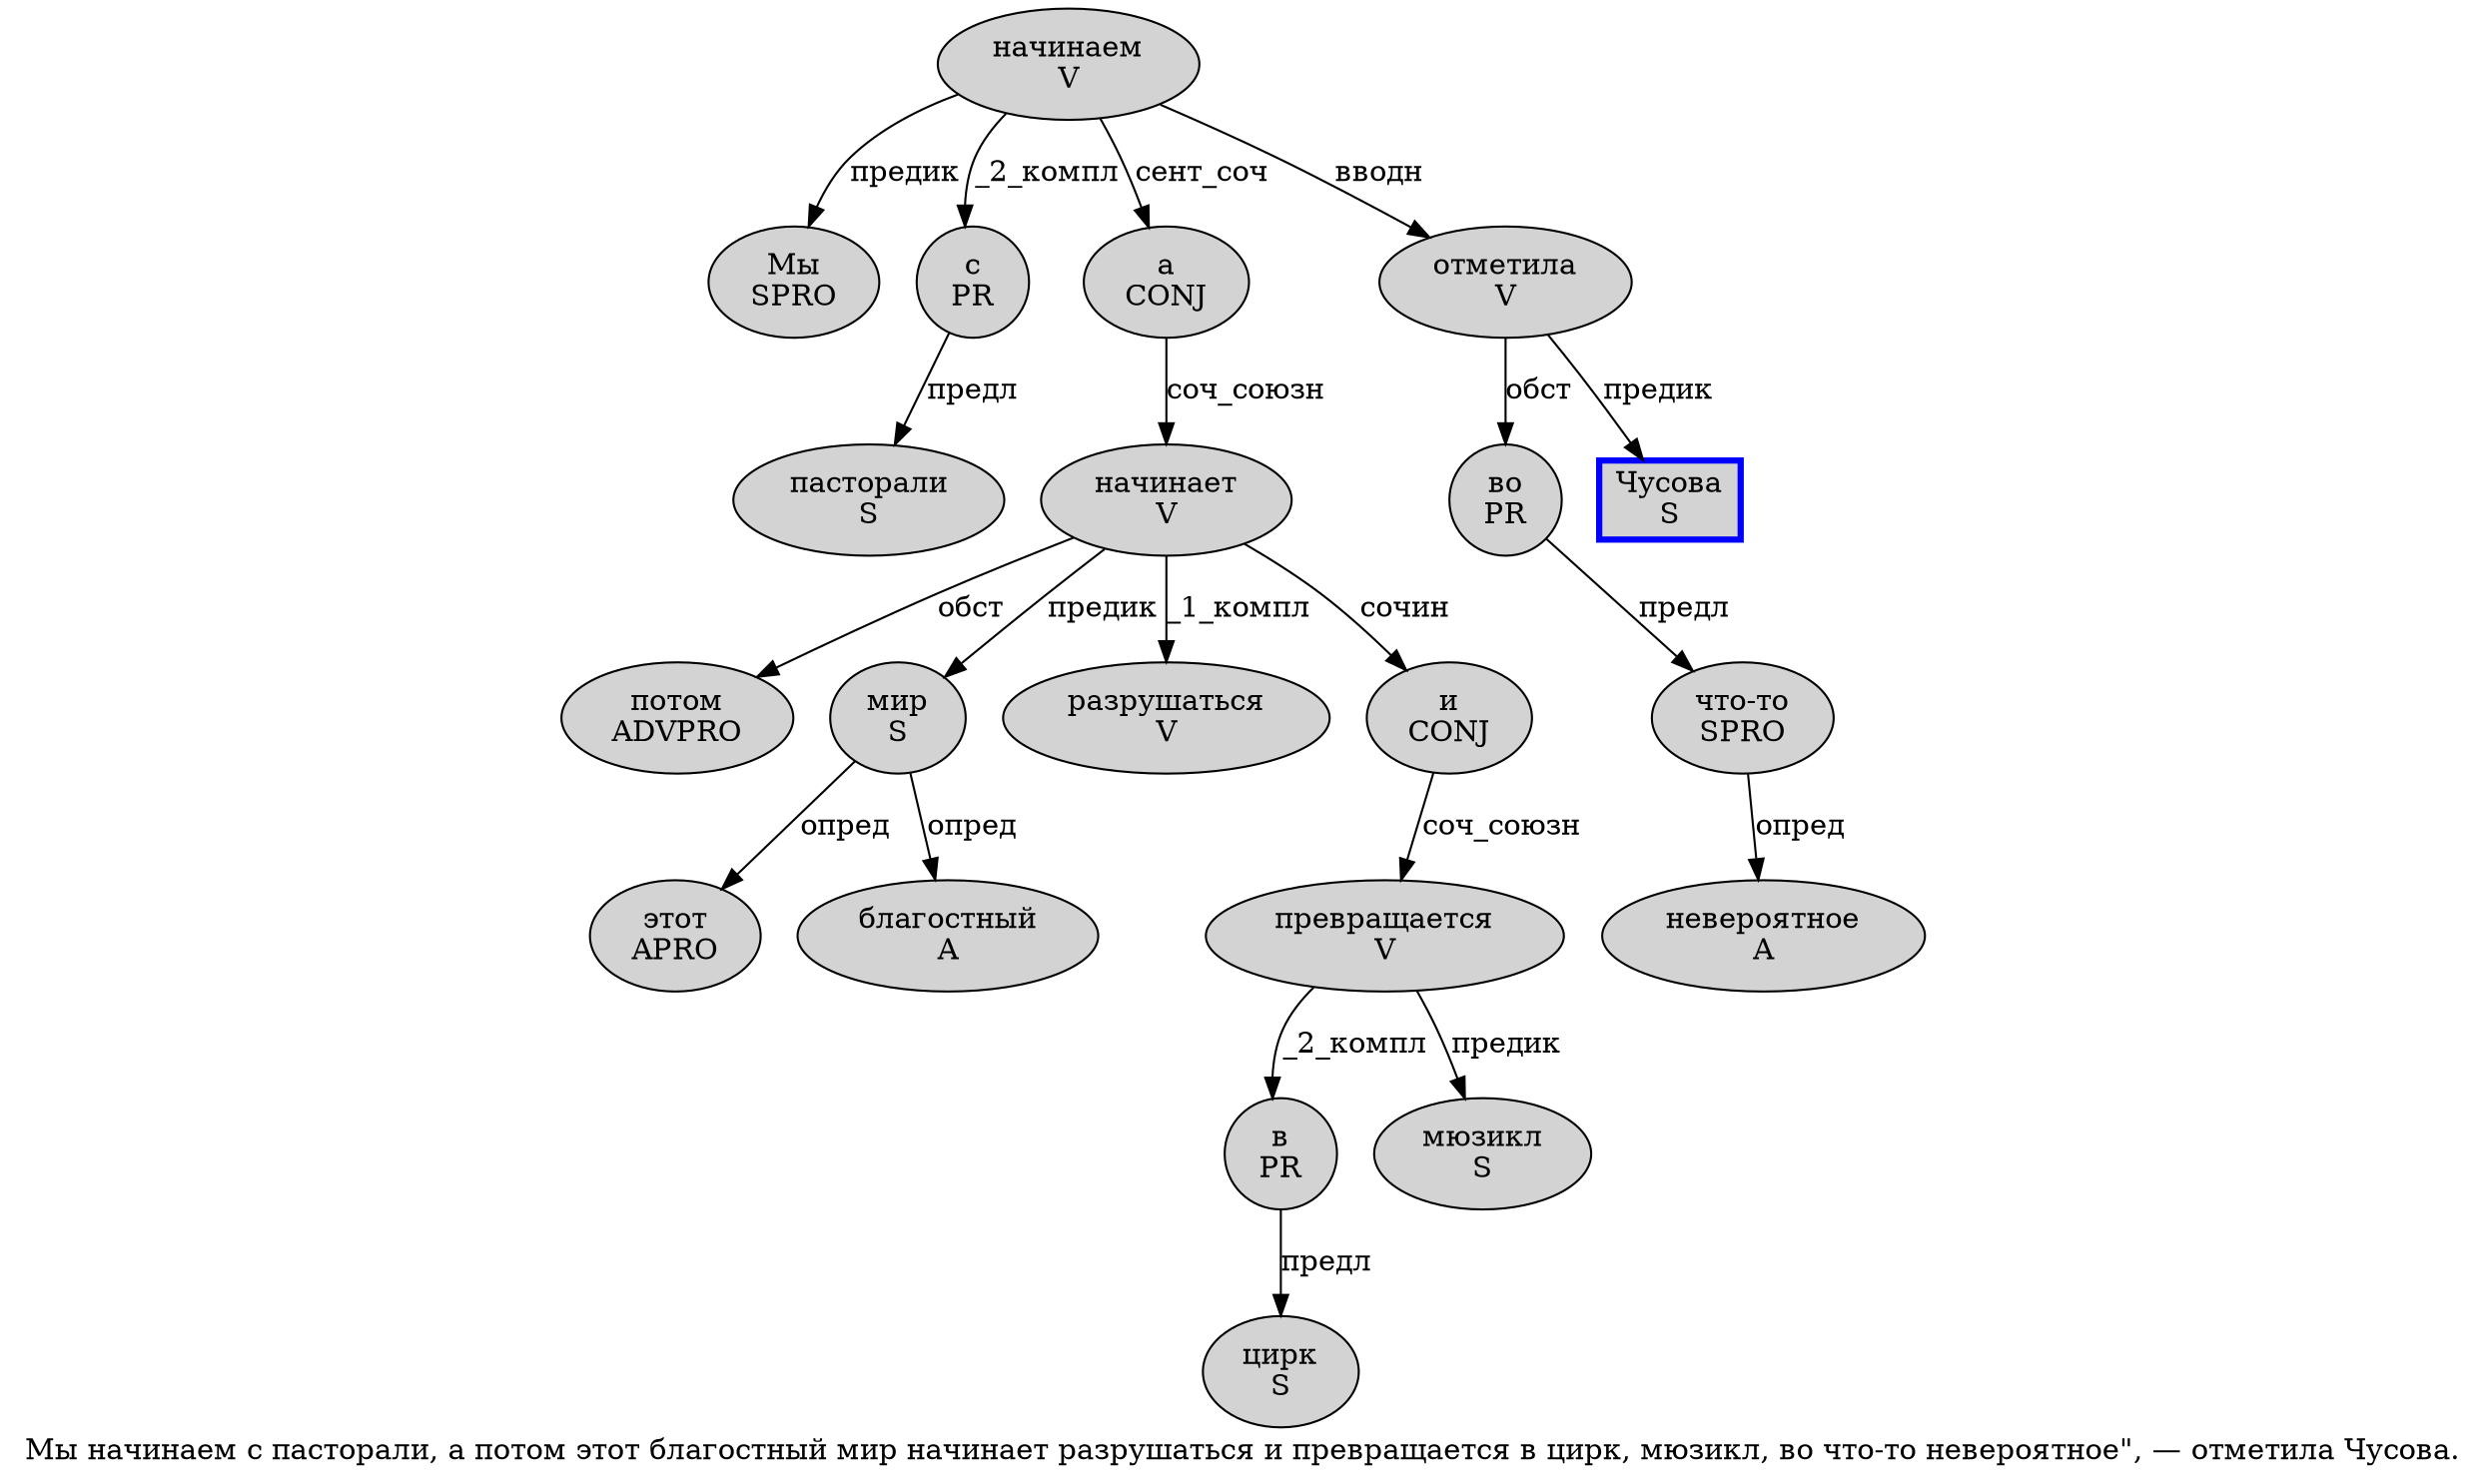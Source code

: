 digraph SENTENCE_1033 {
	graph [label="Мы начинаем с пасторали, а потом этот благостный мир начинает разрушаться и превращается в цирк, мюзикл, во что-то невероятное\", — отметила Чусова."]
	node [style=filled]
		0 [label="Мы
SPRO" color="" fillcolor=lightgray penwidth=1 shape=ellipse]
		1 [label="начинаем
V" color="" fillcolor=lightgray penwidth=1 shape=ellipse]
		2 [label="с
PR" color="" fillcolor=lightgray penwidth=1 shape=ellipse]
		3 [label="пасторали
S" color="" fillcolor=lightgray penwidth=1 shape=ellipse]
		5 [label="а
CONJ" color="" fillcolor=lightgray penwidth=1 shape=ellipse]
		6 [label="потом
ADVPRO" color="" fillcolor=lightgray penwidth=1 shape=ellipse]
		7 [label="этот
APRO" color="" fillcolor=lightgray penwidth=1 shape=ellipse]
		8 [label="благостный
A" color="" fillcolor=lightgray penwidth=1 shape=ellipse]
		9 [label="мир
S" color="" fillcolor=lightgray penwidth=1 shape=ellipse]
		10 [label="начинает
V" color="" fillcolor=lightgray penwidth=1 shape=ellipse]
		11 [label="разрушаться
V" color="" fillcolor=lightgray penwidth=1 shape=ellipse]
		12 [label="и
CONJ" color="" fillcolor=lightgray penwidth=1 shape=ellipse]
		13 [label="превращается
V" color="" fillcolor=lightgray penwidth=1 shape=ellipse]
		14 [label="в
PR" color="" fillcolor=lightgray penwidth=1 shape=ellipse]
		15 [label="цирк
S" color="" fillcolor=lightgray penwidth=1 shape=ellipse]
		17 [label="мюзикл
S" color="" fillcolor=lightgray penwidth=1 shape=ellipse]
		19 [label="во
PR" color="" fillcolor=lightgray penwidth=1 shape=ellipse]
		20 [label="что-то
SPRO" color="" fillcolor=lightgray penwidth=1 shape=ellipse]
		21 [label="невероятное
A" color="" fillcolor=lightgray penwidth=1 shape=ellipse]
		25 [label="отметила
V" color="" fillcolor=lightgray penwidth=1 shape=ellipse]
		26 [label="Чусова
S" color=blue fillcolor=lightgray penwidth=3 shape=box]
			14 -> 15 [label="предл"]
			13 -> 14 [label="_2_компл"]
			13 -> 17 [label="предик"]
			12 -> 13 [label="соч_союзн"]
			20 -> 21 [label="опред"]
			5 -> 10 [label="соч_союзн"]
			10 -> 6 [label="обст"]
			10 -> 9 [label="предик"]
			10 -> 11 [label="_1_компл"]
			10 -> 12 [label="сочин"]
			1 -> 0 [label="предик"]
			1 -> 2 [label="_2_компл"]
			1 -> 5 [label="сент_соч"]
			1 -> 25 [label="вводн"]
			2 -> 3 [label="предл"]
			25 -> 19 [label="обст"]
			25 -> 26 [label="предик"]
			9 -> 7 [label="опред"]
			9 -> 8 [label="опред"]
			19 -> 20 [label="предл"]
}